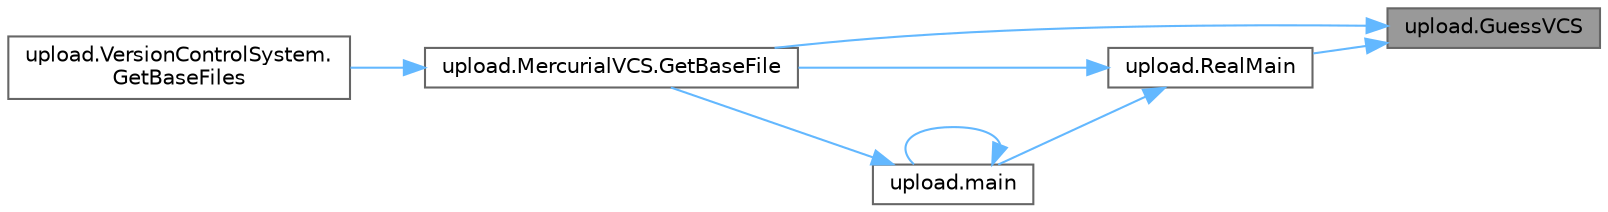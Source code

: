 digraph "upload.GuessVCS"
{
 // LATEX_PDF_SIZE
  bgcolor="transparent";
  edge [fontname=Helvetica,fontsize=10,labelfontname=Helvetica,labelfontsize=10];
  node [fontname=Helvetica,fontsize=10,shape=box,height=0.2,width=0.4];
  rankdir="RL";
  Node1 [id="Node000001",label="upload.GuessVCS",height=0.2,width=0.4,color="gray40", fillcolor="grey60", style="filled", fontcolor="black",tooltip=" "];
  Node1 -> Node2 [id="edge1_Node000001_Node000002",dir="back",color="steelblue1",style="solid",tooltip=" "];
  Node2 [id="Node000002",label="upload.MercurialVCS.GetBaseFile",height=0.2,width=0.4,color="grey40", fillcolor="white", style="filled",URL="$classupload_1_1_mercurial_v_c_s.html#a7bd835c63bb09c3f01fb24fce4657f4c",tooltip=" "];
  Node2 -> Node3 [id="edge2_Node000002_Node000003",dir="back",color="steelblue1",style="solid",tooltip=" "];
  Node3 [id="Node000003",label="upload.VersionControlSystem.\lGetBaseFiles",height=0.2,width=0.4,color="grey40", fillcolor="white", style="filled",URL="$classupload_1_1_version_control_system.html#a426cb9d4ad9f94754c9122653e3aa24f",tooltip=" "];
  Node1 -> Node4 [id="edge3_Node000001_Node000004",dir="back",color="steelblue1",style="solid",tooltip=" "];
  Node4 [id="Node000004",label="upload.RealMain",height=0.2,width=0.4,color="grey40", fillcolor="white", style="filled",URL="$namespaceupload.html#ad57cf4d14059e0f18689efa2ea7c368b",tooltip=" "];
  Node4 -> Node2 [id="edge4_Node000004_Node000002",dir="back",color="steelblue1",style="solid",tooltip=" "];
  Node4 -> Node5 [id="edge5_Node000004_Node000005",dir="back",color="steelblue1",style="solid",tooltip=" "];
  Node5 [id="Node000005",label="upload.main",height=0.2,width=0.4,color="grey40", fillcolor="white", style="filled",URL="$namespaceupload.html#a08415e9cf2468e18c17471151ae8c26d",tooltip=" "];
  Node5 -> Node2 [id="edge6_Node000005_Node000002",dir="back",color="steelblue1",style="solid",tooltip=" "];
  Node5 -> Node5 [id="edge7_Node000005_Node000005",dir="back",color="steelblue1",style="solid",tooltip=" "];
}
